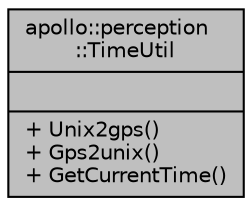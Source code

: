 digraph "apollo::perception::TimeUtil"
{
  edge [fontname="Helvetica",fontsize="10",labelfontname="Helvetica",labelfontsize="10"];
  node [fontname="Helvetica",fontsize="10",shape=record];
  Node1 [label="{apollo::perception\l::TimeUtil\n||+ Unix2gps()\l+ Gps2unix()\l+ GetCurrentTime()\l}",height=0.2,width=0.4,color="black", fillcolor="grey75", style="filled" fontcolor="black"];
}
